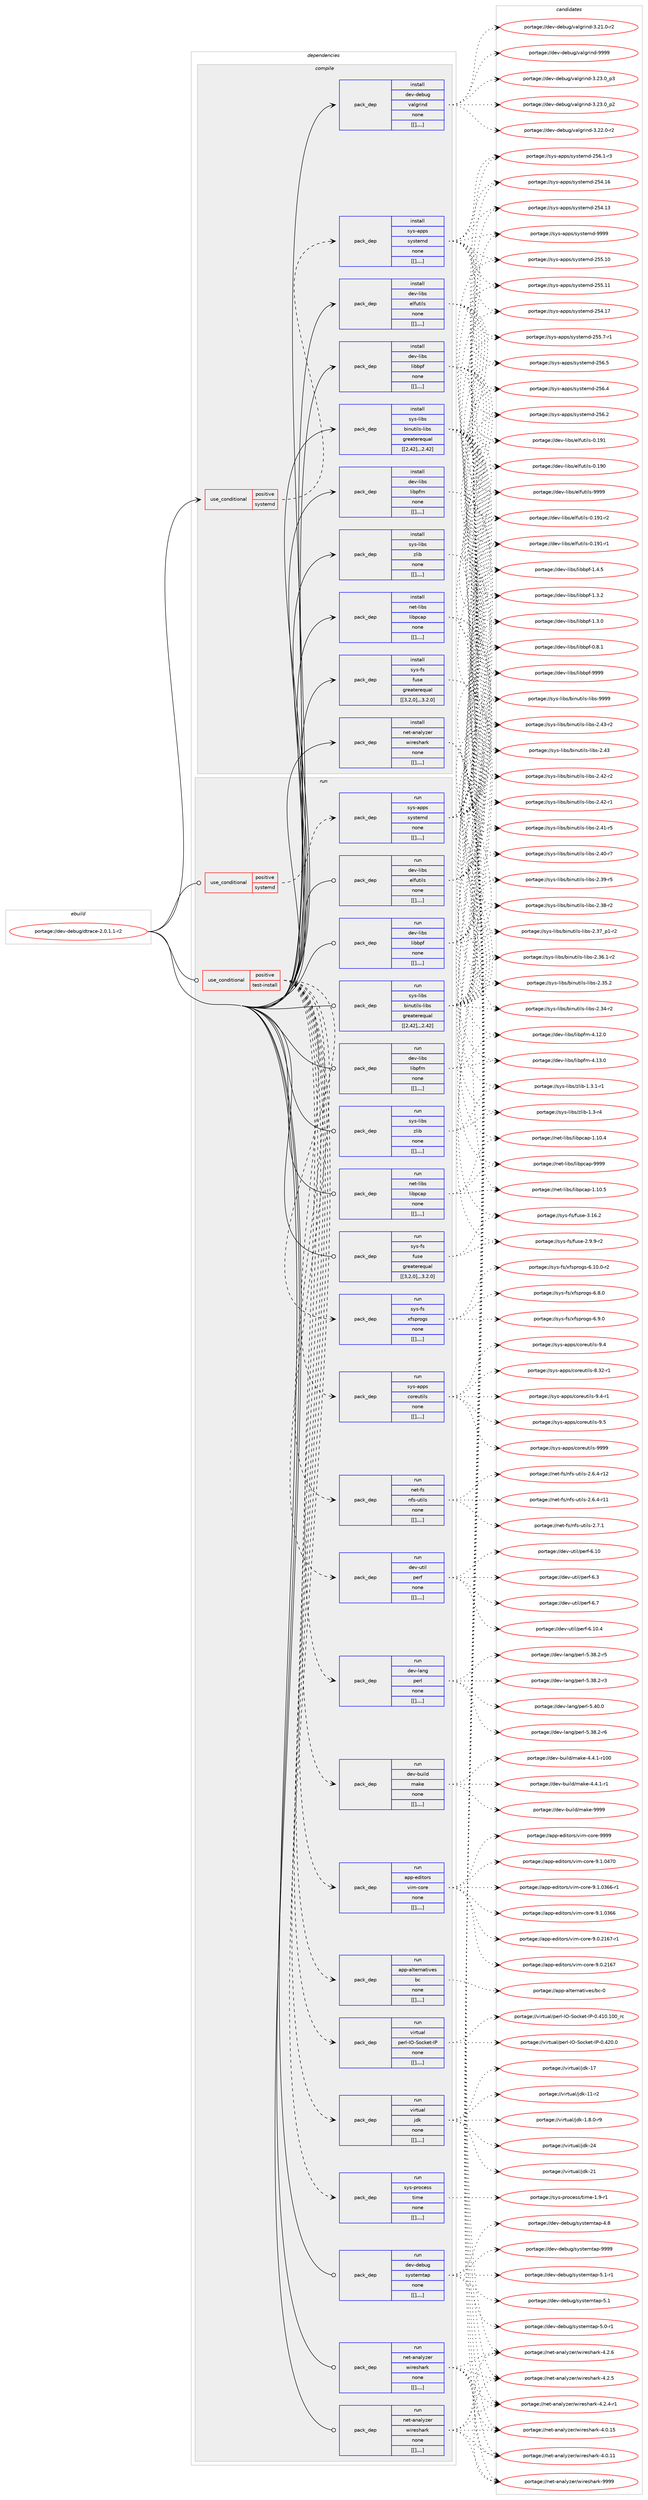 digraph prolog {

# *************
# Graph options
# *************

newrank=true;
concentrate=true;
compound=true;
graph [rankdir=LR,fontname=Helvetica,fontsize=10,ranksep=1.5];#, ranksep=2.5, nodesep=0.2];
edge  [arrowhead=vee];
node  [fontname=Helvetica,fontsize=10];

# **********
# The ebuild
# **********

subgraph cluster_leftcol {
color=gray;
label=<<i>ebuild</i>>;
id [label="portage://dev-debug/dtrace-2.0.1.1-r2", color=red, width=4, href="../dev-debug/dtrace-2.0.1.1-r2.svg"];
}

# ****************
# The dependencies
# ****************

subgraph cluster_midcol {
color=gray;
label=<<i>dependencies</i>>;
subgraph cluster_compile {
fillcolor="#eeeeee";
style=filled;
label=<<i>compile</i>>;
subgraph cond19350 {
dependency72165 [label=<<TABLE BORDER="0" CELLBORDER="1" CELLSPACING="0" CELLPADDING="4"><TR><TD ROWSPAN="3" CELLPADDING="10">use_conditional</TD></TR><TR><TD>positive</TD></TR><TR><TD>systemd</TD></TR></TABLE>>, shape=none, color=red];
subgraph pack51868 {
dependency72166 [label=<<TABLE BORDER="0" CELLBORDER="1" CELLSPACING="0" CELLPADDING="4" WIDTH="220"><TR><TD ROWSPAN="6" CELLPADDING="30">pack_dep</TD></TR><TR><TD WIDTH="110">install</TD></TR><TR><TD>sys-apps</TD></TR><TR><TD>systemd</TD></TR><TR><TD>none</TD></TR><TR><TD>[[],,,,]</TD></TR></TABLE>>, shape=none, color=blue];
}
dependency72165:e -> dependency72166:w [weight=20,style="dashed",arrowhead="vee"];
}
id:e -> dependency72165:w [weight=20,style="solid",arrowhead="vee"];
subgraph pack51869 {
dependency72167 [label=<<TABLE BORDER="0" CELLBORDER="1" CELLSPACING="0" CELLPADDING="4" WIDTH="220"><TR><TD ROWSPAN="6" CELLPADDING="30">pack_dep</TD></TR><TR><TD WIDTH="110">install</TD></TR><TR><TD>dev-debug</TD></TR><TR><TD>valgrind</TD></TR><TR><TD>none</TD></TR><TR><TD>[[],,,,]</TD></TR></TABLE>>, shape=none, color=blue];
}
id:e -> dependency72167:w [weight=20,style="solid",arrowhead="vee"];
subgraph pack51870 {
dependency72168 [label=<<TABLE BORDER="0" CELLBORDER="1" CELLSPACING="0" CELLPADDING="4" WIDTH="220"><TR><TD ROWSPAN="6" CELLPADDING="30">pack_dep</TD></TR><TR><TD WIDTH="110">install</TD></TR><TR><TD>dev-libs</TD></TR><TR><TD>elfutils</TD></TR><TR><TD>none</TD></TR><TR><TD>[[],,,,]</TD></TR></TABLE>>, shape=none, color=blue];
}
id:e -> dependency72168:w [weight=20,style="solid",arrowhead="vee"];
subgraph pack51871 {
dependency72169 [label=<<TABLE BORDER="0" CELLBORDER="1" CELLSPACING="0" CELLPADDING="4" WIDTH="220"><TR><TD ROWSPAN="6" CELLPADDING="30">pack_dep</TD></TR><TR><TD WIDTH="110">install</TD></TR><TR><TD>dev-libs</TD></TR><TR><TD>libbpf</TD></TR><TR><TD>none</TD></TR><TR><TD>[[],,,,]</TD></TR></TABLE>>, shape=none, color=blue];
}
id:e -> dependency72169:w [weight=20,style="solid",arrowhead="vee"];
subgraph pack51872 {
dependency72170 [label=<<TABLE BORDER="0" CELLBORDER="1" CELLSPACING="0" CELLPADDING="4" WIDTH="220"><TR><TD ROWSPAN="6" CELLPADDING="30">pack_dep</TD></TR><TR><TD WIDTH="110">install</TD></TR><TR><TD>dev-libs</TD></TR><TR><TD>libpfm</TD></TR><TR><TD>none</TD></TR><TR><TD>[[],,,,]</TD></TR></TABLE>>, shape=none, color=blue];
}
id:e -> dependency72170:w [weight=20,style="solid",arrowhead="vee"];
subgraph pack51873 {
dependency72171 [label=<<TABLE BORDER="0" CELLBORDER="1" CELLSPACING="0" CELLPADDING="4" WIDTH="220"><TR><TD ROWSPAN="6" CELLPADDING="30">pack_dep</TD></TR><TR><TD WIDTH="110">install</TD></TR><TR><TD>net-analyzer</TD></TR><TR><TD>wireshark</TD></TR><TR><TD>none</TD></TR><TR><TD>[[],,,,]</TD></TR></TABLE>>, shape=none, color=blue];
}
id:e -> dependency72171:w [weight=20,style="solid",arrowhead="vee"];
subgraph pack51874 {
dependency72172 [label=<<TABLE BORDER="0" CELLBORDER="1" CELLSPACING="0" CELLPADDING="4" WIDTH="220"><TR><TD ROWSPAN="6" CELLPADDING="30">pack_dep</TD></TR><TR><TD WIDTH="110">install</TD></TR><TR><TD>net-libs</TD></TR><TR><TD>libpcap</TD></TR><TR><TD>none</TD></TR><TR><TD>[[],,,,]</TD></TR></TABLE>>, shape=none, color=blue];
}
id:e -> dependency72172:w [weight=20,style="solid",arrowhead="vee"];
subgraph pack51875 {
dependency72173 [label=<<TABLE BORDER="0" CELLBORDER="1" CELLSPACING="0" CELLPADDING="4" WIDTH="220"><TR><TD ROWSPAN="6" CELLPADDING="30">pack_dep</TD></TR><TR><TD WIDTH="110">install</TD></TR><TR><TD>sys-fs</TD></TR><TR><TD>fuse</TD></TR><TR><TD>greaterequal</TD></TR><TR><TD>[[3,2,0],,,3.2.0]</TD></TR></TABLE>>, shape=none, color=blue];
}
id:e -> dependency72173:w [weight=20,style="solid",arrowhead="vee"];
subgraph pack51876 {
dependency72174 [label=<<TABLE BORDER="0" CELLBORDER="1" CELLSPACING="0" CELLPADDING="4" WIDTH="220"><TR><TD ROWSPAN="6" CELLPADDING="30">pack_dep</TD></TR><TR><TD WIDTH="110">install</TD></TR><TR><TD>sys-libs</TD></TR><TR><TD>binutils-libs</TD></TR><TR><TD>greaterequal</TD></TR><TR><TD>[[2,42],,,2.42]</TD></TR></TABLE>>, shape=none, color=blue];
}
id:e -> dependency72174:w [weight=20,style="solid",arrowhead="vee"];
subgraph pack51877 {
dependency72175 [label=<<TABLE BORDER="0" CELLBORDER="1" CELLSPACING="0" CELLPADDING="4" WIDTH="220"><TR><TD ROWSPAN="6" CELLPADDING="30">pack_dep</TD></TR><TR><TD WIDTH="110">install</TD></TR><TR><TD>sys-libs</TD></TR><TR><TD>zlib</TD></TR><TR><TD>none</TD></TR><TR><TD>[[],,,,]</TD></TR></TABLE>>, shape=none, color=blue];
}
id:e -> dependency72175:w [weight=20,style="solid",arrowhead="vee"];
}
subgraph cluster_compileandrun {
fillcolor="#eeeeee";
style=filled;
label=<<i>compile and run</i>>;
}
subgraph cluster_run {
fillcolor="#eeeeee";
style=filled;
label=<<i>run</i>>;
subgraph cond19351 {
dependency72176 [label=<<TABLE BORDER="0" CELLBORDER="1" CELLSPACING="0" CELLPADDING="4"><TR><TD ROWSPAN="3" CELLPADDING="10">use_conditional</TD></TR><TR><TD>positive</TD></TR><TR><TD>systemd</TD></TR></TABLE>>, shape=none, color=red];
subgraph pack51878 {
dependency72177 [label=<<TABLE BORDER="0" CELLBORDER="1" CELLSPACING="0" CELLPADDING="4" WIDTH="220"><TR><TD ROWSPAN="6" CELLPADDING="30">pack_dep</TD></TR><TR><TD WIDTH="110">run</TD></TR><TR><TD>sys-apps</TD></TR><TR><TD>systemd</TD></TR><TR><TD>none</TD></TR><TR><TD>[[],,,,]</TD></TR></TABLE>>, shape=none, color=blue];
}
dependency72176:e -> dependency72177:w [weight=20,style="dashed",arrowhead="vee"];
}
id:e -> dependency72176:w [weight=20,style="solid",arrowhead="odot"];
subgraph cond19352 {
dependency72178 [label=<<TABLE BORDER="0" CELLBORDER="1" CELLSPACING="0" CELLPADDING="4"><TR><TD ROWSPAN="3" CELLPADDING="10">use_conditional</TD></TR><TR><TD>positive</TD></TR><TR><TD>test-install</TD></TR></TABLE>>, shape=none, color=red];
subgraph pack51879 {
dependency72179 [label=<<TABLE BORDER="0" CELLBORDER="1" CELLSPACING="0" CELLPADDING="4" WIDTH="220"><TR><TD ROWSPAN="6" CELLPADDING="30">pack_dep</TD></TR><TR><TD WIDTH="110">run</TD></TR><TR><TD>app-alternatives</TD></TR><TR><TD>bc</TD></TR><TR><TD>none</TD></TR><TR><TD>[[],,,,]</TD></TR></TABLE>>, shape=none, color=blue];
}
dependency72178:e -> dependency72179:w [weight=20,style="dashed",arrowhead="vee"];
subgraph pack51880 {
dependency72180 [label=<<TABLE BORDER="0" CELLBORDER="1" CELLSPACING="0" CELLPADDING="4" WIDTH="220"><TR><TD ROWSPAN="6" CELLPADDING="30">pack_dep</TD></TR><TR><TD WIDTH="110">run</TD></TR><TR><TD>app-editors</TD></TR><TR><TD>vim-core</TD></TR><TR><TD>none</TD></TR><TR><TD>[[],,,,]</TD></TR></TABLE>>, shape=none, color=blue];
}
dependency72178:e -> dependency72180:w [weight=20,style="dashed",arrowhead="vee"];
subgraph pack51881 {
dependency72181 [label=<<TABLE BORDER="0" CELLBORDER="1" CELLSPACING="0" CELLPADDING="4" WIDTH="220"><TR><TD ROWSPAN="6" CELLPADDING="30">pack_dep</TD></TR><TR><TD WIDTH="110">run</TD></TR><TR><TD>dev-build</TD></TR><TR><TD>make</TD></TR><TR><TD>none</TD></TR><TR><TD>[[],,,,]</TD></TR></TABLE>>, shape=none, color=blue];
}
dependency72178:e -> dependency72181:w [weight=20,style="dashed",arrowhead="vee"];
subgraph pack51882 {
dependency72182 [label=<<TABLE BORDER="0" CELLBORDER="1" CELLSPACING="0" CELLPADDING="4" WIDTH="220"><TR><TD ROWSPAN="6" CELLPADDING="30">pack_dep</TD></TR><TR><TD WIDTH="110">run</TD></TR><TR><TD>dev-lang</TD></TR><TR><TD>perl</TD></TR><TR><TD>none</TD></TR><TR><TD>[[],,,,]</TD></TR></TABLE>>, shape=none, color=blue];
}
dependency72178:e -> dependency72182:w [weight=20,style="dashed",arrowhead="vee"];
subgraph pack51883 {
dependency72183 [label=<<TABLE BORDER="0" CELLBORDER="1" CELLSPACING="0" CELLPADDING="4" WIDTH="220"><TR><TD ROWSPAN="6" CELLPADDING="30">pack_dep</TD></TR><TR><TD WIDTH="110">run</TD></TR><TR><TD>dev-util</TD></TR><TR><TD>perf</TD></TR><TR><TD>none</TD></TR><TR><TD>[[],,,,]</TD></TR></TABLE>>, shape=none, color=blue];
}
dependency72178:e -> dependency72183:w [weight=20,style="dashed",arrowhead="vee"];
subgraph pack51884 {
dependency72184 [label=<<TABLE BORDER="0" CELLBORDER="1" CELLSPACING="0" CELLPADDING="4" WIDTH="220"><TR><TD ROWSPAN="6" CELLPADDING="30">pack_dep</TD></TR><TR><TD WIDTH="110">run</TD></TR><TR><TD>net-fs</TD></TR><TR><TD>nfs-utils</TD></TR><TR><TD>none</TD></TR><TR><TD>[[],,,,]</TD></TR></TABLE>>, shape=none, color=blue];
}
dependency72178:e -> dependency72184:w [weight=20,style="dashed",arrowhead="vee"];
subgraph pack51885 {
dependency72185 [label=<<TABLE BORDER="0" CELLBORDER="1" CELLSPACING="0" CELLPADDING="4" WIDTH="220"><TR><TD ROWSPAN="6" CELLPADDING="30">pack_dep</TD></TR><TR><TD WIDTH="110">run</TD></TR><TR><TD>sys-apps</TD></TR><TR><TD>coreutils</TD></TR><TR><TD>none</TD></TR><TR><TD>[[],,,,]</TD></TR></TABLE>>, shape=none, color=blue];
}
dependency72178:e -> dependency72185:w [weight=20,style="dashed",arrowhead="vee"];
subgraph pack51886 {
dependency72186 [label=<<TABLE BORDER="0" CELLBORDER="1" CELLSPACING="0" CELLPADDING="4" WIDTH="220"><TR><TD ROWSPAN="6" CELLPADDING="30">pack_dep</TD></TR><TR><TD WIDTH="110">run</TD></TR><TR><TD>sys-fs</TD></TR><TR><TD>xfsprogs</TD></TR><TR><TD>none</TD></TR><TR><TD>[[],,,,]</TD></TR></TABLE>>, shape=none, color=blue];
}
dependency72178:e -> dependency72186:w [weight=20,style="dashed",arrowhead="vee"];
subgraph pack51887 {
dependency72187 [label=<<TABLE BORDER="0" CELLBORDER="1" CELLSPACING="0" CELLPADDING="4" WIDTH="220"><TR><TD ROWSPAN="6" CELLPADDING="30">pack_dep</TD></TR><TR><TD WIDTH="110">run</TD></TR><TR><TD>sys-process</TD></TR><TR><TD>time</TD></TR><TR><TD>none</TD></TR><TR><TD>[[],,,,]</TD></TR></TABLE>>, shape=none, color=blue];
}
dependency72178:e -> dependency72187:w [weight=20,style="dashed",arrowhead="vee"];
subgraph pack51888 {
dependency72188 [label=<<TABLE BORDER="0" CELLBORDER="1" CELLSPACING="0" CELLPADDING="4" WIDTH="220"><TR><TD ROWSPAN="6" CELLPADDING="30">pack_dep</TD></TR><TR><TD WIDTH="110">run</TD></TR><TR><TD>virtual</TD></TR><TR><TD>jdk</TD></TR><TR><TD>none</TD></TR><TR><TD>[[],,,,]</TD></TR></TABLE>>, shape=none, color=blue];
}
dependency72178:e -> dependency72188:w [weight=20,style="dashed",arrowhead="vee"];
subgraph pack51889 {
dependency72189 [label=<<TABLE BORDER="0" CELLBORDER="1" CELLSPACING="0" CELLPADDING="4" WIDTH="220"><TR><TD ROWSPAN="6" CELLPADDING="30">pack_dep</TD></TR><TR><TD WIDTH="110">run</TD></TR><TR><TD>virtual</TD></TR><TR><TD>perl-IO-Socket-IP</TD></TR><TR><TD>none</TD></TR><TR><TD>[[],,,,]</TD></TR></TABLE>>, shape=none, color=blue];
}
dependency72178:e -> dependency72189:w [weight=20,style="dashed",arrowhead="vee"];
}
id:e -> dependency72178:w [weight=20,style="solid",arrowhead="odot"];
subgraph pack51890 {
dependency72190 [label=<<TABLE BORDER="0" CELLBORDER="1" CELLSPACING="0" CELLPADDING="4" WIDTH="220"><TR><TD ROWSPAN="6" CELLPADDING="30">pack_dep</TD></TR><TR><TD WIDTH="110">run</TD></TR><TR><TD>dev-libs</TD></TR><TR><TD>elfutils</TD></TR><TR><TD>none</TD></TR><TR><TD>[[],,,,]</TD></TR></TABLE>>, shape=none, color=blue];
}
id:e -> dependency72190:w [weight=20,style="solid",arrowhead="odot"];
subgraph pack51891 {
dependency72191 [label=<<TABLE BORDER="0" CELLBORDER="1" CELLSPACING="0" CELLPADDING="4" WIDTH="220"><TR><TD ROWSPAN="6" CELLPADDING="30">pack_dep</TD></TR><TR><TD WIDTH="110">run</TD></TR><TR><TD>dev-libs</TD></TR><TR><TD>libbpf</TD></TR><TR><TD>none</TD></TR><TR><TD>[[],,,,]</TD></TR></TABLE>>, shape=none, color=blue];
}
id:e -> dependency72191:w [weight=20,style="solid",arrowhead="odot"];
subgraph pack51892 {
dependency72192 [label=<<TABLE BORDER="0" CELLBORDER="1" CELLSPACING="0" CELLPADDING="4" WIDTH="220"><TR><TD ROWSPAN="6" CELLPADDING="30">pack_dep</TD></TR><TR><TD WIDTH="110">run</TD></TR><TR><TD>dev-libs</TD></TR><TR><TD>libpfm</TD></TR><TR><TD>none</TD></TR><TR><TD>[[],,,,]</TD></TR></TABLE>>, shape=none, color=blue];
}
id:e -> dependency72192:w [weight=20,style="solid",arrowhead="odot"];
subgraph pack51893 {
dependency72193 [label=<<TABLE BORDER="0" CELLBORDER="1" CELLSPACING="0" CELLPADDING="4" WIDTH="220"><TR><TD ROWSPAN="6" CELLPADDING="30">pack_dep</TD></TR><TR><TD WIDTH="110">run</TD></TR><TR><TD>net-analyzer</TD></TR><TR><TD>wireshark</TD></TR><TR><TD>none</TD></TR><TR><TD>[[],,,,]</TD></TR></TABLE>>, shape=none, color=blue];
}
id:e -> dependency72193:w [weight=20,style="solid",arrowhead="odot"];
subgraph pack51894 {
dependency72194 [label=<<TABLE BORDER="0" CELLBORDER="1" CELLSPACING="0" CELLPADDING="4" WIDTH="220"><TR><TD ROWSPAN="6" CELLPADDING="30">pack_dep</TD></TR><TR><TD WIDTH="110">run</TD></TR><TR><TD>net-analyzer</TD></TR><TR><TD>wireshark</TD></TR><TR><TD>none</TD></TR><TR><TD>[[],,,,]</TD></TR></TABLE>>, shape=none, color=blue];
}
id:e -> dependency72194:w [weight=20,style="solid",arrowhead="odot"];
subgraph pack51895 {
dependency72195 [label=<<TABLE BORDER="0" CELLBORDER="1" CELLSPACING="0" CELLPADDING="4" WIDTH="220"><TR><TD ROWSPAN="6" CELLPADDING="30">pack_dep</TD></TR><TR><TD WIDTH="110">run</TD></TR><TR><TD>net-libs</TD></TR><TR><TD>libpcap</TD></TR><TR><TD>none</TD></TR><TR><TD>[[],,,,]</TD></TR></TABLE>>, shape=none, color=blue];
}
id:e -> dependency72195:w [weight=20,style="solid",arrowhead="odot"];
subgraph pack51896 {
dependency72196 [label=<<TABLE BORDER="0" CELLBORDER="1" CELLSPACING="0" CELLPADDING="4" WIDTH="220"><TR><TD ROWSPAN="6" CELLPADDING="30">pack_dep</TD></TR><TR><TD WIDTH="110">run</TD></TR><TR><TD>sys-fs</TD></TR><TR><TD>fuse</TD></TR><TR><TD>greaterequal</TD></TR><TR><TD>[[3,2,0],,,3.2.0]</TD></TR></TABLE>>, shape=none, color=blue];
}
id:e -> dependency72196:w [weight=20,style="solid",arrowhead="odot"];
subgraph pack51897 {
dependency72197 [label=<<TABLE BORDER="0" CELLBORDER="1" CELLSPACING="0" CELLPADDING="4" WIDTH="220"><TR><TD ROWSPAN="6" CELLPADDING="30">pack_dep</TD></TR><TR><TD WIDTH="110">run</TD></TR><TR><TD>sys-libs</TD></TR><TR><TD>binutils-libs</TD></TR><TR><TD>greaterequal</TD></TR><TR><TD>[[2,42],,,2.42]</TD></TR></TABLE>>, shape=none, color=blue];
}
id:e -> dependency72197:w [weight=20,style="solid",arrowhead="odot"];
subgraph pack51898 {
dependency72198 [label=<<TABLE BORDER="0" CELLBORDER="1" CELLSPACING="0" CELLPADDING="4" WIDTH="220"><TR><TD ROWSPAN="6" CELLPADDING="30">pack_dep</TD></TR><TR><TD WIDTH="110">run</TD></TR><TR><TD>sys-libs</TD></TR><TR><TD>zlib</TD></TR><TR><TD>none</TD></TR><TR><TD>[[],,,,]</TD></TR></TABLE>>, shape=none, color=blue];
}
id:e -> dependency72198:w [weight=20,style="solid",arrowhead="odot"];
subgraph pack51899 {
dependency72199 [label=<<TABLE BORDER="0" CELLBORDER="1" CELLSPACING="0" CELLPADDING="4" WIDTH="220"><TR><TD ROWSPAN="6" CELLPADDING="30">pack_dep</TD></TR><TR><TD WIDTH="110">run</TD></TR><TR><TD>dev-debug</TD></TR><TR><TD>systemtap</TD></TR><TR><TD>none</TD></TR><TR><TD>[[],,,,]</TD></TR></TABLE>>, shape=none, color=blue];
}
id:e -> dependency72199:w [weight=20,style="solid",arrowhead="odot"];
}
}

# **************
# The candidates
# **************

subgraph cluster_choices {
rank=same;
color=gray;
label=<<i>candidates</i>>;

subgraph choice51868 {
color=black;
nodesep=1;
choice1151211154597112112115471151211151161011091004557575757 [label="portage://sys-apps/systemd-9999", color=red, width=4,href="../sys-apps/systemd-9999.svg"];
choice115121115459711211211547115121115116101109100455053544653 [label="portage://sys-apps/systemd-256.5", color=red, width=4,href="../sys-apps/systemd-256.5.svg"];
choice115121115459711211211547115121115116101109100455053544652 [label="portage://sys-apps/systemd-256.4", color=red, width=4,href="../sys-apps/systemd-256.4.svg"];
choice115121115459711211211547115121115116101109100455053544650 [label="portage://sys-apps/systemd-256.2", color=red, width=4,href="../sys-apps/systemd-256.2.svg"];
choice1151211154597112112115471151211151161011091004550535446494511451 [label="portage://sys-apps/systemd-256.1-r3", color=red, width=4,href="../sys-apps/systemd-256.1-r3.svg"];
choice11512111545971121121154711512111511610110910045505353464949 [label="portage://sys-apps/systemd-255.11", color=red, width=4,href="../sys-apps/systemd-255.11.svg"];
choice11512111545971121121154711512111511610110910045505353464948 [label="portage://sys-apps/systemd-255.10", color=red, width=4,href="../sys-apps/systemd-255.10.svg"];
choice1151211154597112112115471151211151161011091004550535346554511449 [label="portage://sys-apps/systemd-255.7-r1", color=red, width=4,href="../sys-apps/systemd-255.7-r1.svg"];
choice11512111545971121121154711512111511610110910045505352464955 [label="portage://sys-apps/systemd-254.17", color=red, width=4,href="../sys-apps/systemd-254.17.svg"];
choice11512111545971121121154711512111511610110910045505352464954 [label="portage://sys-apps/systemd-254.16", color=red, width=4,href="../sys-apps/systemd-254.16.svg"];
choice11512111545971121121154711512111511610110910045505352464951 [label="portage://sys-apps/systemd-254.13", color=red, width=4,href="../sys-apps/systemd-254.13.svg"];
dependency72166:e -> choice1151211154597112112115471151211151161011091004557575757:w [style=dotted,weight="100"];
dependency72166:e -> choice115121115459711211211547115121115116101109100455053544653:w [style=dotted,weight="100"];
dependency72166:e -> choice115121115459711211211547115121115116101109100455053544652:w [style=dotted,weight="100"];
dependency72166:e -> choice115121115459711211211547115121115116101109100455053544650:w [style=dotted,weight="100"];
dependency72166:e -> choice1151211154597112112115471151211151161011091004550535446494511451:w [style=dotted,weight="100"];
dependency72166:e -> choice11512111545971121121154711512111511610110910045505353464949:w [style=dotted,weight="100"];
dependency72166:e -> choice11512111545971121121154711512111511610110910045505353464948:w [style=dotted,weight="100"];
dependency72166:e -> choice1151211154597112112115471151211151161011091004550535346554511449:w [style=dotted,weight="100"];
dependency72166:e -> choice11512111545971121121154711512111511610110910045505352464955:w [style=dotted,weight="100"];
dependency72166:e -> choice11512111545971121121154711512111511610110910045505352464954:w [style=dotted,weight="100"];
dependency72166:e -> choice11512111545971121121154711512111511610110910045505352464951:w [style=dotted,weight="100"];
}
subgraph choice51869 {
color=black;
nodesep=1;
choice100101118451001019811710347118971081031141051101004557575757 [label="portage://dev-debug/valgrind-9999", color=red, width=4,href="../dev-debug/valgrind-9999.svg"];
choice10010111845100101981171034711897108103114105110100455146505146489511251 [label="portage://dev-debug/valgrind-3.23.0_p3", color=red, width=4,href="../dev-debug/valgrind-3.23.0_p3.svg"];
choice10010111845100101981171034711897108103114105110100455146505146489511250 [label="portage://dev-debug/valgrind-3.23.0_p2", color=red, width=4,href="../dev-debug/valgrind-3.23.0_p2.svg"];
choice10010111845100101981171034711897108103114105110100455146505046484511450 [label="portage://dev-debug/valgrind-3.22.0-r2", color=red, width=4,href="../dev-debug/valgrind-3.22.0-r2.svg"];
choice10010111845100101981171034711897108103114105110100455146504946484511450 [label="portage://dev-debug/valgrind-3.21.0-r2", color=red, width=4,href="../dev-debug/valgrind-3.21.0-r2.svg"];
dependency72167:e -> choice100101118451001019811710347118971081031141051101004557575757:w [style=dotted,weight="100"];
dependency72167:e -> choice10010111845100101981171034711897108103114105110100455146505146489511251:w [style=dotted,weight="100"];
dependency72167:e -> choice10010111845100101981171034711897108103114105110100455146505146489511250:w [style=dotted,weight="100"];
dependency72167:e -> choice10010111845100101981171034711897108103114105110100455146505046484511450:w [style=dotted,weight="100"];
dependency72167:e -> choice10010111845100101981171034711897108103114105110100455146504946484511450:w [style=dotted,weight="100"];
}
subgraph choice51870 {
color=black;
nodesep=1;
choice1001011184510810598115471011081021171161051081154557575757 [label="portage://dev-libs/elfutils-9999", color=red, width=4,href="../dev-libs/elfutils-9999.svg"];
choice1001011184510810598115471011081021171161051081154548464957494511450 [label="portage://dev-libs/elfutils-0.191-r2", color=red, width=4,href="../dev-libs/elfutils-0.191-r2.svg"];
choice1001011184510810598115471011081021171161051081154548464957494511449 [label="portage://dev-libs/elfutils-0.191-r1", color=red, width=4,href="../dev-libs/elfutils-0.191-r1.svg"];
choice100101118451081059811547101108102117116105108115454846495749 [label="portage://dev-libs/elfutils-0.191", color=red, width=4,href="../dev-libs/elfutils-0.191.svg"];
choice100101118451081059811547101108102117116105108115454846495748 [label="portage://dev-libs/elfutils-0.190", color=red, width=4,href="../dev-libs/elfutils-0.190.svg"];
dependency72168:e -> choice1001011184510810598115471011081021171161051081154557575757:w [style=dotted,weight="100"];
dependency72168:e -> choice1001011184510810598115471011081021171161051081154548464957494511450:w [style=dotted,weight="100"];
dependency72168:e -> choice1001011184510810598115471011081021171161051081154548464957494511449:w [style=dotted,weight="100"];
dependency72168:e -> choice100101118451081059811547101108102117116105108115454846495749:w [style=dotted,weight="100"];
dependency72168:e -> choice100101118451081059811547101108102117116105108115454846495748:w [style=dotted,weight="100"];
}
subgraph choice51871 {
color=black;
nodesep=1;
choice10010111845108105981154710810598981121024557575757 [label="portage://dev-libs/libbpf-9999", color=red, width=4,href="../dev-libs/libbpf-9999.svg"];
choice1001011184510810598115471081059898112102454946524653 [label="portage://dev-libs/libbpf-1.4.5", color=red, width=4,href="../dev-libs/libbpf-1.4.5.svg"];
choice1001011184510810598115471081059898112102454946514650 [label="portage://dev-libs/libbpf-1.3.2", color=red, width=4,href="../dev-libs/libbpf-1.3.2.svg"];
choice1001011184510810598115471081059898112102454946514648 [label="portage://dev-libs/libbpf-1.3.0", color=red, width=4,href="../dev-libs/libbpf-1.3.0.svg"];
choice1001011184510810598115471081059898112102454846564649 [label="portage://dev-libs/libbpf-0.8.1", color=red, width=4,href="../dev-libs/libbpf-0.8.1.svg"];
dependency72169:e -> choice10010111845108105981154710810598981121024557575757:w [style=dotted,weight="100"];
dependency72169:e -> choice1001011184510810598115471081059898112102454946524653:w [style=dotted,weight="100"];
dependency72169:e -> choice1001011184510810598115471081059898112102454946514650:w [style=dotted,weight="100"];
dependency72169:e -> choice1001011184510810598115471081059898112102454946514648:w [style=dotted,weight="100"];
dependency72169:e -> choice1001011184510810598115471081059898112102454846564649:w [style=dotted,weight="100"];
}
subgraph choice51872 {
color=black;
nodesep=1;
choice1001011184510810598115471081059811210210945524649514648 [label="portage://dev-libs/libpfm-4.13.0", color=red, width=4,href="../dev-libs/libpfm-4.13.0.svg"];
choice1001011184510810598115471081059811210210945524649504648 [label="portage://dev-libs/libpfm-4.12.0", color=red, width=4,href="../dev-libs/libpfm-4.12.0.svg"];
dependency72170:e -> choice1001011184510810598115471081059811210210945524649514648:w [style=dotted,weight="100"];
dependency72170:e -> choice1001011184510810598115471081059811210210945524649504648:w [style=dotted,weight="100"];
}
subgraph choice51873 {
color=black;
nodesep=1;
choice11010111645971109710812112210111447119105114101115104971141074557575757 [label="portage://net-analyzer/wireshark-9999", color=red, width=4,href="../net-analyzer/wireshark-9999.svg"];
choice1101011164597110971081211221011144711910511410111510497114107455246504654 [label="portage://net-analyzer/wireshark-4.2.6", color=red, width=4,href="../net-analyzer/wireshark-4.2.6.svg"];
choice1101011164597110971081211221011144711910511410111510497114107455246504653 [label="portage://net-analyzer/wireshark-4.2.5", color=red, width=4,href="../net-analyzer/wireshark-4.2.5.svg"];
choice11010111645971109710812112210111447119105114101115104971141074552465046524511449 [label="portage://net-analyzer/wireshark-4.2.4-r1", color=red, width=4,href="../net-analyzer/wireshark-4.2.4-r1.svg"];
choice110101116459711097108121122101114471191051141011151049711410745524648464953 [label="portage://net-analyzer/wireshark-4.0.15", color=red, width=4,href="../net-analyzer/wireshark-4.0.15.svg"];
choice110101116459711097108121122101114471191051141011151049711410745524648464949 [label="portage://net-analyzer/wireshark-4.0.11", color=red, width=4,href="../net-analyzer/wireshark-4.0.11.svg"];
dependency72171:e -> choice11010111645971109710812112210111447119105114101115104971141074557575757:w [style=dotted,weight="100"];
dependency72171:e -> choice1101011164597110971081211221011144711910511410111510497114107455246504654:w [style=dotted,weight="100"];
dependency72171:e -> choice1101011164597110971081211221011144711910511410111510497114107455246504653:w [style=dotted,weight="100"];
dependency72171:e -> choice11010111645971109710812112210111447119105114101115104971141074552465046524511449:w [style=dotted,weight="100"];
dependency72171:e -> choice110101116459711097108121122101114471191051141011151049711410745524648464953:w [style=dotted,weight="100"];
dependency72171:e -> choice110101116459711097108121122101114471191051141011151049711410745524648464949:w [style=dotted,weight="100"];
}
subgraph choice51874 {
color=black;
nodesep=1;
choice1101011164510810598115471081059811299971124557575757 [label="portage://net-libs/libpcap-9999", color=red, width=4,href="../net-libs/libpcap-9999.svg"];
choice11010111645108105981154710810598112999711245494649484653 [label="portage://net-libs/libpcap-1.10.5", color=red, width=4,href="../net-libs/libpcap-1.10.5.svg"];
choice11010111645108105981154710810598112999711245494649484652 [label="portage://net-libs/libpcap-1.10.4", color=red, width=4,href="../net-libs/libpcap-1.10.4.svg"];
dependency72172:e -> choice1101011164510810598115471081059811299971124557575757:w [style=dotted,weight="100"];
dependency72172:e -> choice11010111645108105981154710810598112999711245494649484653:w [style=dotted,weight="100"];
dependency72172:e -> choice11010111645108105981154710810598112999711245494649484652:w [style=dotted,weight="100"];
}
subgraph choice51875 {
color=black;
nodesep=1;
choice115121115451021154710211711510145514649544650 [label="portage://sys-fs/fuse-3.16.2", color=red, width=4,href="../sys-fs/fuse-3.16.2.svg"];
choice11512111545102115471021171151014550465746574511450 [label="portage://sys-fs/fuse-2.9.9-r2", color=red, width=4,href="../sys-fs/fuse-2.9.9-r2.svg"];
dependency72173:e -> choice115121115451021154710211711510145514649544650:w [style=dotted,weight="100"];
dependency72173:e -> choice11512111545102115471021171151014550465746574511450:w [style=dotted,weight="100"];
}
subgraph choice51876 {
color=black;
nodesep=1;
choice1151211154510810598115479810511011711610510811545108105981154557575757 [label="portage://sys-libs/binutils-libs-9999", color=red, width=4,href="../sys-libs/binutils-libs-9999.svg"];
choice11512111545108105981154798105110117116105108115451081059811545504652514511450 [label="portage://sys-libs/binutils-libs-2.43-r2", color=red, width=4,href="../sys-libs/binutils-libs-2.43-r2.svg"];
choice1151211154510810598115479810511011711610510811545108105981154550465251 [label="portage://sys-libs/binutils-libs-2.43", color=red, width=4,href="../sys-libs/binutils-libs-2.43.svg"];
choice11512111545108105981154798105110117116105108115451081059811545504652504511450 [label="portage://sys-libs/binutils-libs-2.42-r2", color=red, width=4,href="../sys-libs/binutils-libs-2.42-r2.svg"];
choice11512111545108105981154798105110117116105108115451081059811545504652504511449 [label="portage://sys-libs/binutils-libs-2.42-r1", color=red, width=4,href="../sys-libs/binutils-libs-2.42-r1.svg"];
choice11512111545108105981154798105110117116105108115451081059811545504652494511453 [label="portage://sys-libs/binutils-libs-2.41-r5", color=red, width=4,href="../sys-libs/binutils-libs-2.41-r5.svg"];
choice11512111545108105981154798105110117116105108115451081059811545504652484511455 [label="portage://sys-libs/binutils-libs-2.40-r7", color=red, width=4,href="../sys-libs/binutils-libs-2.40-r7.svg"];
choice11512111545108105981154798105110117116105108115451081059811545504651574511453 [label="portage://sys-libs/binutils-libs-2.39-r5", color=red, width=4,href="../sys-libs/binutils-libs-2.39-r5.svg"];
choice11512111545108105981154798105110117116105108115451081059811545504651564511450 [label="portage://sys-libs/binutils-libs-2.38-r2", color=red, width=4,href="../sys-libs/binutils-libs-2.38-r2.svg"];
choice115121115451081059811547981051101171161051081154510810598115455046515595112494511450 [label="portage://sys-libs/binutils-libs-2.37_p1-r2", color=red, width=4,href="../sys-libs/binutils-libs-2.37_p1-r2.svg"];
choice115121115451081059811547981051101171161051081154510810598115455046515446494511450 [label="portage://sys-libs/binutils-libs-2.36.1-r2", color=red, width=4,href="../sys-libs/binutils-libs-2.36.1-r2.svg"];
choice11512111545108105981154798105110117116105108115451081059811545504651534650 [label="portage://sys-libs/binutils-libs-2.35.2", color=red, width=4,href="../sys-libs/binutils-libs-2.35.2.svg"];
choice11512111545108105981154798105110117116105108115451081059811545504651524511450 [label="portage://sys-libs/binutils-libs-2.34-r2", color=red, width=4,href="../sys-libs/binutils-libs-2.34-r2.svg"];
dependency72174:e -> choice1151211154510810598115479810511011711610510811545108105981154557575757:w [style=dotted,weight="100"];
dependency72174:e -> choice11512111545108105981154798105110117116105108115451081059811545504652514511450:w [style=dotted,weight="100"];
dependency72174:e -> choice1151211154510810598115479810511011711610510811545108105981154550465251:w [style=dotted,weight="100"];
dependency72174:e -> choice11512111545108105981154798105110117116105108115451081059811545504652504511450:w [style=dotted,weight="100"];
dependency72174:e -> choice11512111545108105981154798105110117116105108115451081059811545504652504511449:w [style=dotted,weight="100"];
dependency72174:e -> choice11512111545108105981154798105110117116105108115451081059811545504652494511453:w [style=dotted,weight="100"];
dependency72174:e -> choice11512111545108105981154798105110117116105108115451081059811545504652484511455:w [style=dotted,weight="100"];
dependency72174:e -> choice11512111545108105981154798105110117116105108115451081059811545504651574511453:w [style=dotted,weight="100"];
dependency72174:e -> choice11512111545108105981154798105110117116105108115451081059811545504651564511450:w [style=dotted,weight="100"];
dependency72174:e -> choice115121115451081059811547981051101171161051081154510810598115455046515595112494511450:w [style=dotted,weight="100"];
dependency72174:e -> choice115121115451081059811547981051101171161051081154510810598115455046515446494511450:w [style=dotted,weight="100"];
dependency72174:e -> choice11512111545108105981154798105110117116105108115451081059811545504651534650:w [style=dotted,weight="100"];
dependency72174:e -> choice11512111545108105981154798105110117116105108115451081059811545504651524511450:w [style=dotted,weight="100"];
}
subgraph choice51877 {
color=black;
nodesep=1;
choice115121115451081059811547122108105984549465146494511449 [label="portage://sys-libs/zlib-1.3.1-r1", color=red, width=4,href="../sys-libs/zlib-1.3.1-r1.svg"];
choice11512111545108105981154712210810598454946514511452 [label="portage://sys-libs/zlib-1.3-r4", color=red, width=4,href="../sys-libs/zlib-1.3-r4.svg"];
dependency72175:e -> choice115121115451081059811547122108105984549465146494511449:w [style=dotted,weight="100"];
dependency72175:e -> choice11512111545108105981154712210810598454946514511452:w [style=dotted,weight="100"];
}
subgraph choice51878 {
color=black;
nodesep=1;
choice1151211154597112112115471151211151161011091004557575757 [label="portage://sys-apps/systemd-9999", color=red, width=4,href="../sys-apps/systemd-9999.svg"];
choice115121115459711211211547115121115116101109100455053544653 [label="portage://sys-apps/systemd-256.5", color=red, width=4,href="../sys-apps/systemd-256.5.svg"];
choice115121115459711211211547115121115116101109100455053544652 [label="portage://sys-apps/systemd-256.4", color=red, width=4,href="../sys-apps/systemd-256.4.svg"];
choice115121115459711211211547115121115116101109100455053544650 [label="portage://sys-apps/systemd-256.2", color=red, width=4,href="../sys-apps/systemd-256.2.svg"];
choice1151211154597112112115471151211151161011091004550535446494511451 [label="portage://sys-apps/systemd-256.1-r3", color=red, width=4,href="../sys-apps/systemd-256.1-r3.svg"];
choice11512111545971121121154711512111511610110910045505353464949 [label="portage://sys-apps/systemd-255.11", color=red, width=4,href="../sys-apps/systemd-255.11.svg"];
choice11512111545971121121154711512111511610110910045505353464948 [label="portage://sys-apps/systemd-255.10", color=red, width=4,href="../sys-apps/systemd-255.10.svg"];
choice1151211154597112112115471151211151161011091004550535346554511449 [label="portage://sys-apps/systemd-255.7-r1", color=red, width=4,href="../sys-apps/systemd-255.7-r1.svg"];
choice11512111545971121121154711512111511610110910045505352464955 [label="portage://sys-apps/systemd-254.17", color=red, width=4,href="../sys-apps/systemd-254.17.svg"];
choice11512111545971121121154711512111511610110910045505352464954 [label="portage://sys-apps/systemd-254.16", color=red, width=4,href="../sys-apps/systemd-254.16.svg"];
choice11512111545971121121154711512111511610110910045505352464951 [label="portage://sys-apps/systemd-254.13", color=red, width=4,href="../sys-apps/systemd-254.13.svg"];
dependency72177:e -> choice1151211154597112112115471151211151161011091004557575757:w [style=dotted,weight="100"];
dependency72177:e -> choice115121115459711211211547115121115116101109100455053544653:w [style=dotted,weight="100"];
dependency72177:e -> choice115121115459711211211547115121115116101109100455053544652:w [style=dotted,weight="100"];
dependency72177:e -> choice115121115459711211211547115121115116101109100455053544650:w [style=dotted,weight="100"];
dependency72177:e -> choice1151211154597112112115471151211151161011091004550535446494511451:w [style=dotted,weight="100"];
dependency72177:e -> choice11512111545971121121154711512111511610110910045505353464949:w [style=dotted,weight="100"];
dependency72177:e -> choice11512111545971121121154711512111511610110910045505353464948:w [style=dotted,weight="100"];
dependency72177:e -> choice1151211154597112112115471151211151161011091004550535346554511449:w [style=dotted,weight="100"];
dependency72177:e -> choice11512111545971121121154711512111511610110910045505352464955:w [style=dotted,weight="100"];
dependency72177:e -> choice11512111545971121121154711512111511610110910045505352464954:w [style=dotted,weight="100"];
dependency72177:e -> choice11512111545971121121154711512111511610110910045505352464951:w [style=dotted,weight="100"];
}
subgraph choice51879 {
color=black;
nodesep=1;
choice971121124597108116101114110971161051181011154798994548 [label="portage://app-alternatives/bc-0", color=red, width=4,href="../app-alternatives/bc-0.svg"];
dependency72179:e -> choice971121124597108116101114110971161051181011154798994548:w [style=dotted,weight="100"];
}
subgraph choice51880 {
color=black;
nodesep=1;
choice97112112451011001051161111141154711810510945991111141014557575757 [label="portage://app-editors/vim-core-9999", color=red, width=4,href="../app-editors/vim-core-9999.svg"];
choice9711211245101100105116111114115471181051094599111114101455746494648525548 [label="portage://app-editors/vim-core-9.1.0470", color=red, width=4,href="../app-editors/vim-core-9.1.0470.svg"];
choice97112112451011001051161111141154711810510945991111141014557464946485154544511449 [label="portage://app-editors/vim-core-9.1.0366-r1", color=red, width=4,href="../app-editors/vim-core-9.1.0366-r1.svg"];
choice9711211245101100105116111114115471181051094599111114101455746494648515454 [label="portage://app-editors/vim-core-9.1.0366", color=red, width=4,href="../app-editors/vim-core-9.1.0366.svg"];
choice97112112451011001051161111141154711810510945991111141014557464846504954554511449 [label="portage://app-editors/vim-core-9.0.2167-r1", color=red, width=4,href="../app-editors/vim-core-9.0.2167-r1.svg"];
choice9711211245101100105116111114115471181051094599111114101455746484650495455 [label="portage://app-editors/vim-core-9.0.2167", color=red, width=4,href="../app-editors/vim-core-9.0.2167.svg"];
dependency72180:e -> choice97112112451011001051161111141154711810510945991111141014557575757:w [style=dotted,weight="100"];
dependency72180:e -> choice9711211245101100105116111114115471181051094599111114101455746494648525548:w [style=dotted,weight="100"];
dependency72180:e -> choice97112112451011001051161111141154711810510945991111141014557464946485154544511449:w [style=dotted,weight="100"];
dependency72180:e -> choice9711211245101100105116111114115471181051094599111114101455746494648515454:w [style=dotted,weight="100"];
dependency72180:e -> choice97112112451011001051161111141154711810510945991111141014557464846504954554511449:w [style=dotted,weight="100"];
dependency72180:e -> choice9711211245101100105116111114115471181051094599111114101455746484650495455:w [style=dotted,weight="100"];
}
subgraph choice51881 {
color=black;
nodesep=1;
choice100101118459811710510810047109971071014557575757 [label="portage://dev-build/make-9999", color=red, width=4,href="../dev-build/make-9999.svg"];
choice1001011184598117105108100471099710710145524652464945114494848 [label="portage://dev-build/make-4.4.1-r100", color=red, width=4,href="../dev-build/make-4.4.1-r100.svg"];
choice100101118459811710510810047109971071014552465246494511449 [label="portage://dev-build/make-4.4.1-r1", color=red, width=4,href="../dev-build/make-4.4.1-r1.svg"];
dependency72181:e -> choice100101118459811710510810047109971071014557575757:w [style=dotted,weight="100"];
dependency72181:e -> choice1001011184598117105108100471099710710145524652464945114494848:w [style=dotted,weight="100"];
dependency72181:e -> choice100101118459811710510810047109971071014552465246494511449:w [style=dotted,weight="100"];
}
subgraph choice51882 {
color=black;
nodesep=1;
choice10010111845108971101034711210111410845534652484648 [label="portage://dev-lang/perl-5.40.0", color=red, width=4,href="../dev-lang/perl-5.40.0.svg"];
choice100101118451089711010347112101114108455346515646504511454 [label="portage://dev-lang/perl-5.38.2-r6", color=red, width=4,href="../dev-lang/perl-5.38.2-r6.svg"];
choice100101118451089711010347112101114108455346515646504511453 [label="portage://dev-lang/perl-5.38.2-r5", color=red, width=4,href="../dev-lang/perl-5.38.2-r5.svg"];
choice100101118451089711010347112101114108455346515646504511451 [label="portage://dev-lang/perl-5.38.2-r3", color=red, width=4,href="../dev-lang/perl-5.38.2-r3.svg"];
dependency72182:e -> choice10010111845108971101034711210111410845534652484648:w [style=dotted,weight="100"];
dependency72182:e -> choice100101118451089711010347112101114108455346515646504511454:w [style=dotted,weight="100"];
dependency72182:e -> choice100101118451089711010347112101114108455346515646504511453:w [style=dotted,weight="100"];
dependency72182:e -> choice100101118451089711010347112101114108455346515646504511451:w [style=dotted,weight="100"];
}
subgraph choice51883 {
color=black;
nodesep=1;
choice100101118451171161051084711210111410245544649484652 [label="portage://dev-util/perf-6.10.4", color=red, width=4,href="../dev-util/perf-6.10.4.svg"];
choice10010111845117116105108471121011141024554464948 [label="portage://dev-util/perf-6.10", color=red, width=4,href="../dev-util/perf-6.10.svg"];
choice100101118451171161051084711210111410245544655 [label="portage://dev-util/perf-6.7", color=red, width=4,href="../dev-util/perf-6.7.svg"];
choice100101118451171161051084711210111410245544651 [label="portage://dev-util/perf-6.3", color=red, width=4,href="../dev-util/perf-6.3.svg"];
dependency72183:e -> choice100101118451171161051084711210111410245544649484652:w [style=dotted,weight="100"];
dependency72183:e -> choice10010111845117116105108471121011141024554464948:w [style=dotted,weight="100"];
dependency72183:e -> choice100101118451171161051084711210111410245544655:w [style=dotted,weight="100"];
dependency72183:e -> choice100101118451171161051084711210111410245544651:w [style=dotted,weight="100"];
}
subgraph choice51884 {
color=black;
nodesep=1;
choice110101116451021154711010211545117116105108115455046554649 [label="portage://net-fs/nfs-utils-2.7.1", color=red, width=4,href="../net-fs/nfs-utils-2.7.1.svg"];
choice110101116451021154711010211545117116105108115455046544652451144950 [label="portage://net-fs/nfs-utils-2.6.4-r12", color=red, width=4,href="../net-fs/nfs-utils-2.6.4-r12.svg"];
choice110101116451021154711010211545117116105108115455046544652451144949 [label="portage://net-fs/nfs-utils-2.6.4-r11", color=red, width=4,href="../net-fs/nfs-utils-2.6.4-r11.svg"];
dependency72184:e -> choice110101116451021154711010211545117116105108115455046554649:w [style=dotted,weight="100"];
dependency72184:e -> choice110101116451021154711010211545117116105108115455046544652451144950:w [style=dotted,weight="100"];
dependency72184:e -> choice110101116451021154711010211545117116105108115455046544652451144949:w [style=dotted,weight="100"];
}
subgraph choice51885 {
color=black;
nodesep=1;
choice115121115459711211211547991111141011171161051081154557575757 [label="portage://sys-apps/coreutils-9999", color=red, width=4,href="../sys-apps/coreutils-9999.svg"];
choice1151211154597112112115479911111410111711610510811545574653 [label="portage://sys-apps/coreutils-9.5", color=red, width=4,href="../sys-apps/coreutils-9.5.svg"];
choice11512111545971121121154799111114101117116105108115455746524511449 [label="portage://sys-apps/coreutils-9.4-r1", color=red, width=4,href="../sys-apps/coreutils-9.4-r1.svg"];
choice1151211154597112112115479911111410111711610510811545574652 [label="portage://sys-apps/coreutils-9.4", color=red, width=4,href="../sys-apps/coreutils-9.4.svg"];
choice1151211154597112112115479911111410111711610510811545564651504511449 [label="portage://sys-apps/coreutils-8.32-r1", color=red, width=4,href="../sys-apps/coreutils-8.32-r1.svg"];
dependency72185:e -> choice115121115459711211211547991111141011171161051081154557575757:w [style=dotted,weight="100"];
dependency72185:e -> choice1151211154597112112115479911111410111711610510811545574653:w [style=dotted,weight="100"];
dependency72185:e -> choice11512111545971121121154799111114101117116105108115455746524511449:w [style=dotted,weight="100"];
dependency72185:e -> choice1151211154597112112115479911111410111711610510811545574652:w [style=dotted,weight="100"];
dependency72185:e -> choice1151211154597112112115479911111410111711610510811545564651504511449:w [style=dotted,weight="100"];
}
subgraph choice51886 {
color=black;
nodesep=1;
choice1151211154510211547120102115112114111103115455446494846484511450 [label="portage://sys-fs/xfsprogs-6.10.0-r2", color=red, width=4,href="../sys-fs/xfsprogs-6.10.0-r2.svg"];
choice1151211154510211547120102115112114111103115455446574648 [label="portage://sys-fs/xfsprogs-6.9.0", color=red, width=4,href="../sys-fs/xfsprogs-6.9.0.svg"];
choice1151211154510211547120102115112114111103115455446564648 [label="portage://sys-fs/xfsprogs-6.8.0", color=red, width=4,href="../sys-fs/xfsprogs-6.8.0.svg"];
dependency72186:e -> choice1151211154510211547120102115112114111103115455446494846484511450:w [style=dotted,weight="100"];
dependency72186:e -> choice1151211154510211547120102115112114111103115455446574648:w [style=dotted,weight="100"];
dependency72186:e -> choice1151211154510211547120102115112114111103115455446564648:w [style=dotted,weight="100"];
}
subgraph choice51887 {
color=black;
nodesep=1;
choice115121115451121141119910111511547116105109101454946574511449 [label="portage://sys-process/time-1.9-r1", color=red, width=4,href="../sys-process/time-1.9-r1.svg"];
dependency72187:e -> choice115121115451121141119910111511547116105109101454946574511449:w [style=dotted,weight="100"];
}
subgraph choice51888 {
color=black;
nodesep=1;
choice1181051141161179710847106100107455052 [label="portage://virtual/jdk-24", color=red, width=4,href="../virtual/jdk-24.svg"];
choice1181051141161179710847106100107455049 [label="portage://virtual/jdk-21", color=red, width=4,href="../virtual/jdk-21.svg"];
choice1181051141161179710847106100107454955 [label="portage://virtual/jdk-17", color=red, width=4,href="../virtual/jdk-17.svg"];
choice11810511411611797108471061001074549494511450 [label="portage://virtual/jdk-11-r2", color=red, width=4,href="../virtual/jdk-11-r2.svg"];
choice11810511411611797108471061001074549465646484511457 [label="portage://virtual/jdk-1.8.0-r9", color=red, width=4,href="../virtual/jdk-1.8.0-r9.svg"];
dependency72188:e -> choice1181051141161179710847106100107455052:w [style=dotted,weight="100"];
dependency72188:e -> choice1181051141161179710847106100107455049:w [style=dotted,weight="100"];
dependency72188:e -> choice1181051141161179710847106100107454955:w [style=dotted,weight="100"];
dependency72188:e -> choice11810511411611797108471061001074549494511450:w [style=dotted,weight="100"];
dependency72188:e -> choice11810511411611797108471061001074549465646484511457:w [style=dotted,weight="100"];
}
subgraph choice51889 {
color=black;
nodesep=1;
choice11810511411611797108471121011141084573794583111991071011164573804548465250484648 [label="portage://virtual/perl-IO-Socket-IP-0.420.0", color=red, width=4,href="../virtual/perl-IO-Socket-IP-0.420.0.svg"];
choice1181051141161179710847112101114108457379458311199107101116457380454846524948464948489511499 [label="portage://virtual/perl-IO-Socket-IP-0.410.100_rc", color=red, width=4,href="../virtual/perl-IO-Socket-IP-0.410.100_rc.svg"];
dependency72189:e -> choice11810511411611797108471121011141084573794583111991071011164573804548465250484648:w [style=dotted,weight="100"];
dependency72189:e -> choice1181051141161179710847112101114108457379458311199107101116457380454846524948464948489511499:w [style=dotted,weight="100"];
}
subgraph choice51890 {
color=black;
nodesep=1;
choice1001011184510810598115471011081021171161051081154557575757 [label="portage://dev-libs/elfutils-9999", color=red, width=4,href="../dev-libs/elfutils-9999.svg"];
choice1001011184510810598115471011081021171161051081154548464957494511450 [label="portage://dev-libs/elfutils-0.191-r2", color=red, width=4,href="../dev-libs/elfutils-0.191-r2.svg"];
choice1001011184510810598115471011081021171161051081154548464957494511449 [label="portage://dev-libs/elfutils-0.191-r1", color=red, width=4,href="../dev-libs/elfutils-0.191-r1.svg"];
choice100101118451081059811547101108102117116105108115454846495749 [label="portage://dev-libs/elfutils-0.191", color=red, width=4,href="../dev-libs/elfutils-0.191.svg"];
choice100101118451081059811547101108102117116105108115454846495748 [label="portage://dev-libs/elfutils-0.190", color=red, width=4,href="../dev-libs/elfutils-0.190.svg"];
dependency72190:e -> choice1001011184510810598115471011081021171161051081154557575757:w [style=dotted,weight="100"];
dependency72190:e -> choice1001011184510810598115471011081021171161051081154548464957494511450:w [style=dotted,weight="100"];
dependency72190:e -> choice1001011184510810598115471011081021171161051081154548464957494511449:w [style=dotted,weight="100"];
dependency72190:e -> choice100101118451081059811547101108102117116105108115454846495749:w [style=dotted,weight="100"];
dependency72190:e -> choice100101118451081059811547101108102117116105108115454846495748:w [style=dotted,weight="100"];
}
subgraph choice51891 {
color=black;
nodesep=1;
choice10010111845108105981154710810598981121024557575757 [label="portage://dev-libs/libbpf-9999", color=red, width=4,href="../dev-libs/libbpf-9999.svg"];
choice1001011184510810598115471081059898112102454946524653 [label="portage://dev-libs/libbpf-1.4.5", color=red, width=4,href="../dev-libs/libbpf-1.4.5.svg"];
choice1001011184510810598115471081059898112102454946514650 [label="portage://dev-libs/libbpf-1.3.2", color=red, width=4,href="../dev-libs/libbpf-1.3.2.svg"];
choice1001011184510810598115471081059898112102454946514648 [label="portage://dev-libs/libbpf-1.3.0", color=red, width=4,href="../dev-libs/libbpf-1.3.0.svg"];
choice1001011184510810598115471081059898112102454846564649 [label="portage://dev-libs/libbpf-0.8.1", color=red, width=4,href="../dev-libs/libbpf-0.8.1.svg"];
dependency72191:e -> choice10010111845108105981154710810598981121024557575757:w [style=dotted,weight="100"];
dependency72191:e -> choice1001011184510810598115471081059898112102454946524653:w [style=dotted,weight="100"];
dependency72191:e -> choice1001011184510810598115471081059898112102454946514650:w [style=dotted,weight="100"];
dependency72191:e -> choice1001011184510810598115471081059898112102454946514648:w [style=dotted,weight="100"];
dependency72191:e -> choice1001011184510810598115471081059898112102454846564649:w [style=dotted,weight="100"];
}
subgraph choice51892 {
color=black;
nodesep=1;
choice1001011184510810598115471081059811210210945524649514648 [label="portage://dev-libs/libpfm-4.13.0", color=red, width=4,href="../dev-libs/libpfm-4.13.0.svg"];
choice1001011184510810598115471081059811210210945524649504648 [label="portage://dev-libs/libpfm-4.12.0", color=red, width=4,href="../dev-libs/libpfm-4.12.0.svg"];
dependency72192:e -> choice1001011184510810598115471081059811210210945524649514648:w [style=dotted,weight="100"];
dependency72192:e -> choice1001011184510810598115471081059811210210945524649504648:w [style=dotted,weight="100"];
}
subgraph choice51893 {
color=black;
nodesep=1;
choice11010111645971109710812112210111447119105114101115104971141074557575757 [label="portage://net-analyzer/wireshark-9999", color=red, width=4,href="../net-analyzer/wireshark-9999.svg"];
choice1101011164597110971081211221011144711910511410111510497114107455246504654 [label="portage://net-analyzer/wireshark-4.2.6", color=red, width=4,href="../net-analyzer/wireshark-4.2.6.svg"];
choice1101011164597110971081211221011144711910511410111510497114107455246504653 [label="portage://net-analyzer/wireshark-4.2.5", color=red, width=4,href="../net-analyzer/wireshark-4.2.5.svg"];
choice11010111645971109710812112210111447119105114101115104971141074552465046524511449 [label="portage://net-analyzer/wireshark-4.2.4-r1", color=red, width=4,href="../net-analyzer/wireshark-4.2.4-r1.svg"];
choice110101116459711097108121122101114471191051141011151049711410745524648464953 [label="portage://net-analyzer/wireshark-4.0.15", color=red, width=4,href="../net-analyzer/wireshark-4.0.15.svg"];
choice110101116459711097108121122101114471191051141011151049711410745524648464949 [label="portage://net-analyzer/wireshark-4.0.11", color=red, width=4,href="../net-analyzer/wireshark-4.0.11.svg"];
dependency72193:e -> choice11010111645971109710812112210111447119105114101115104971141074557575757:w [style=dotted,weight="100"];
dependency72193:e -> choice1101011164597110971081211221011144711910511410111510497114107455246504654:w [style=dotted,weight="100"];
dependency72193:e -> choice1101011164597110971081211221011144711910511410111510497114107455246504653:w [style=dotted,weight="100"];
dependency72193:e -> choice11010111645971109710812112210111447119105114101115104971141074552465046524511449:w [style=dotted,weight="100"];
dependency72193:e -> choice110101116459711097108121122101114471191051141011151049711410745524648464953:w [style=dotted,weight="100"];
dependency72193:e -> choice110101116459711097108121122101114471191051141011151049711410745524648464949:w [style=dotted,weight="100"];
}
subgraph choice51894 {
color=black;
nodesep=1;
choice11010111645971109710812112210111447119105114101115104971141074557575757 [label="portage://net-analyzer/wireshark-9999", color=red, width=4,href="../net-analyzer/wireshark-9999.svg"];
choice1101011164597110971081211221011144711910511410111510497114107455246504654 [label="portage://net-analyzer/wireshark-4.2.6", color=red, width=4,href="../net-analyzer/wireshark-4.2.6.svg"];
choice1101011164597110971081211221011144711910511410111510497114107455246504653 [label="portage://net-analyzer/wireshark-4.2.5", color=red, width=4,href="../net-analyzer/wireshark-4.2.5.svg"];
choice11010111645971109710812112210111447119105114101115104971141074552465046524511449 [label="portage://net-analyzer/wireshark-4.2.4-r1", color=red, width=4,href="../net-analyzer/wireshark-4.2.4-r1.svg"];
choice110101116459711097108121122101114471191051141011151049711410745524648464953 [label="portage://net-analyzer/wireshark-4.0.15", color=red, width=4,href="../net-analyzer/wireshark-4.0.15.svg"];
choice110101116459711097108121122101114471191051141011151049711410745524648464949 [label="portage://net-analyzer/wireshark-4.0.11", color=red, width=4,href="../net-analyzer/wireshark-4.0.11.svg"];
dependency72194:e -> choice11010111645971109710812112210111447119105114101115104971141074557575757:w [style=dotted,weight="100"];
dependency72194:e -> choice1101011164597110971081211221011144711910511410111510497114107455246504654:w [style=dotted,weight="100"];
dependency72194:e -> choice1101011164597110971081211221011144711910511410111510497114107455246504653:w [style=dotted,weight="100"];
dependency72194:e -> choice11010111645971109710812112210111447119105114101115104971141074552465046524511449:w [style=dotted,weight="100"];
dependency72194:e -> choice110101116459711097108121122101114471191051141011151049711410745524648464953:w [style=dotted,weight="100"];
dependency72194:e -> choice110101116459711097108121122101114471191051141011151049711410745524648464949:w [style=dotted,weight="100"];
}
subgraph choice51895 {
color=black;
nodesep=1;
choice1101011164510810598115471081059811299971124557575757 [label="portage://net-libs/libpcap-9999", color=red, width=4,href="../net-libs/libpcap-9999.svg"];
choice11010111645108105981154710810598112999711245494649484653 [label="portage://net-libs/libpcap-1.10.5", color=red, width=4,href="../net-libs/libpcap-1.10.5.svg"];
choice11010111645108105981154710810598112999711245494649484652 [label="portage://net-libs/libpcap-1.10.4", color=red, width=4,href="../net-libs/libpcap-1.10.4.svg"];
dependency72195:e -> choice1101011164510810598115471081059811299971124557575757:w [style=dotted,weight="100"];
dependency72195:e -> choice11010111645108105981154710810598112999711245494649484653:w [style=dotted,weight="100"];
dependency72195:e -> choice11010111645108105981154710810598112999711245494649484652:w [style=dotted,weight="100"];
}
subgraph choice51896 {
color=black;
nodesep=1;
choice115121115451021154710211711510145514649544650 [label="portage://sys-fs/fuse-3.16.2", color=red, width=4,href="../sys-fs/fuse-3.16.2.svg"];
choice11512111545102115471021171151014550465746574511450 [label="portage://sys-fs/fuse-2.9.9-r2", color=red, width=4,href="../sys-fs/fuse-2.9.9-r2.svg"];
dependency72196:e -> choice115121115451021154710211711510145514649544650:w [style=dotted,weight="100"];
dependency72196:e -> choice11512111545102115471021171151014550465746574511450:w [style=dotted,weight="100"];
}
subgraph choice51897 {
color=black;
nodesep=1;
choice1151211154510810598115479810511011711610510811545108105981154557575757 [label="portage://sys-libs/binutils-libs-9999", color=red, width=4,href="../sys-libs/binutils-libs-9999.svg"];
choice11512111545108105981154798105110117116105108115451081059811545504652514511450 [label="portage://sys-libs/binutils-libs-2.43-r2", color=red, width=4,href="../sys-libs/binutils-libs-2.43-r2.svg"];
choice1151211154510810598115479810511011711610510811545108105981154550465251 [label="portage://sys-libs/binutils-libs-2.43", color=red, width=4,href="../sys-libs/binutils-libs-2.43.svg"];
choice11512111545108105981154798105110117116105108115451081059811545504652504511450 [label="portage://sys-libs/binutils-libs-2.42-r2", color=red, width=4,href="../sys-libs/binutils-libs-2.42-r2.svg"];
choice11512111545108105981154798105110117116105108115451081059811545504652504511449 [label="portage://sys-libs/binutils-libs-2.42-r1", color=red, width=4,href="../sys-libs/binutils-libs-2.42-r1.svg"];
choice11512111545108105981154798105110117116105108115451081059811545504652494511453 [label="portage://sys-libs/binutils-libs-2.41-r5", color=red, width=4,href="../sys-libs/binutils-libs-2.41-r5.svg"];
choice11512111545108105981154798105110117116105108115451081059811545504652484511455 [label="portage://sys-libs/binutils-libs-2.40-r7", color=red, width=4,href="../sys-libs/binutils-libs-2.40-r7.svg"];
choice11512111545108105981154798105110117116105108115451081059811545504651574511453 [label="portage://sys-libs/binutils-libs-2.39-r5", color=red, width=4,href="../sys-libs/binutils-libs-2.39-r5.svg"];
choice11512111545108105981154798105110117116105108115451081059811545504651564511450 [label="portage://sys-libs/binutils-libs-2.38-r2", color=red, width=4,href="../sys-libs/binutils-libs-2.38-r2.svg"];
choice115121115451081059811547981051101171161051081154510810598115455046515595112494511450 [label="portage://sys-libs/binutils-libs-2.37_p1-r2", color=red, width=4,href="../sys-libs/binutils-libs-2.37_p1-r2.svg"];
choice115121115451081059811547981051101171161051081154510810598115455046515446494511450 [label="portage://sys-libs/binutils-libs-2.36.1-r2", color=red, width=4,href="../sys-libs/binutils-libs-2.36.1-r2.svg"];
choice11512111545108105981154798105110117116105108115451081059811545504651534650 [label="portage://sys-libs/binutils-libs-2.35.2", color=red, width=4,href="../sys-libs/binutils-libs-2.35.2.svg"];
choice11512111545108105981154798105110117116105108115451081059811545504651524511450 [label="portage://sys-libs/binutils-libs-2.34-r2", color=red, width=4,href="../sys-libs/binutils-libs-2.34-r2.svg"];
dependency72197:e -> choice1151211154510810598115479810511011711610510811545108105981154557575757:w [style=dotted,weight="100"];
dependency72197:e -> choice11512111545108105981154798105110117116105108115451081059811545504652514511450:w [style=dotted,weight="100"];
dependency72197:e -> choice1151211154510810598115479810511011711610510811545108105981154550465251:w [style=dotted,weight="100"];
dependency72197:e -> choice11512111545108105981154798105110117116105108115451081059811545504652504511450:w [style=dotted,weight="100"];
dependency72197:e -> choice11512111545108105981154798105110117116105108115451081059811545504652504511449:w [style=dotted,weight="100"];
dependency72197:e -> choice11512111545108105981154798105110117116105108115451081059811545504652494511453:w [style=dotted,weight="100"];
dependency72197:e -> choice11512111545108105981154798105110117116105108115451081059811545504652484511455:w [style=dotted,weight="100"];
dependency72197:e -> choice11512111545108105981154798105110117116105108115451081059811545504651574511453:w [style=dotted,weight="100"];
dependency72197:e -> choice11512111545108105981154798105110117116105108115451081059811545504651564511450:w [style=dotted,weight="100"];
dependency72197:e -> choice115121115451081059811547981051101171161051081154510810598115455046515595112494511450:w [style=dotted,weight="100"];
dependency72197:e -> choice115121115451081059811547981051101171161051081154510810598115455046515446494511450:w [style=dotted,weight="100"];
dependency72197:e -> choice11512111545108105981154798105110117116105108115451081059811545504651534650:w [style=dotted,weight="100"];
dependency72197:e -> choice11512111545108105981154798105110117116105108115451081059811545504651524511450:w [style=dotted,weight="100"];
}
subgraph choice51898 {
color=black;
nodesep=1;
choice115121115451081059811547122108105984549465146494511449 [label="portage://sys-libs/zlib-1.3.1-r1", color=red, width=4,href="../sys-libs/zlib-1.3.1-r1.svg"];
choice11512111545108105981154712210810598454946514511452 [label="portage://sys-libs/zlib-1.3-r4", color=red, width=4,href="../sys-libs/zlib-1.3-r4.svg"];
dependency72198:e -> choice115121115451081059811547122108105984549465146494511449:w [style=dotted,weight="100"];
dependency72198:e -> choice11512111545108105981154712210810598454946514511452:w [style=dotted,weight="100"];
}
subgraph choice51899 {
color=black;
nodesep=1;
choice100101118451001019811710347115121115116101109116971124557575757 [label="portage://dev-debug/systemtap-9999", color=red, width=4,href="../dev-debug/systemtap-9999.svg"];
choice10010111845100101981171034711512111511610110911697112455346494511449 [label="portage://dev-debug/systemtap-5.1-r1", color=red, width=4,href="../dev-debug/systemtap-5.1-r1.svg"];
choice1001011184510010198117103471151211151161011091169711245534649 [label="portage://dev-debug/systemtap-5.1", color=red, width=4,href="../dev-debug/systemtap-5.1.svg"];
choice10010111845100101981171034711512111511610110911697112455346484511449 [label="portage://dev-debug/systemtap-5.0-r1", color=red, width=4,href="../dev-debug/systemtap-5.0-r1.svg"];
choice1001011184510010198117103471151211151161011091169711245524656 [label="portage://dev-debug/systemtap-4.8", color=red, width=4,href="../dev-debug/systemtap-4.8.svg"];
dependency72199:e -> choice100101118451001019811710347115121115116101109116971124557575757:w [style=dotted,weight="100"];
dependency72199:e -> choice10010111845100101981171034711512111511610110911697112455346494511449:w [style=dotted,weight="100"];
dependency72199:e -> choice1001011184510010198117103471151211151161011091169711245534649:w [style=dotted,weight="100"];
dependency72199:e -> choice10010111845100101981171034711512111511610110911697112455346484511449:w [style=dotted,weight="100"];
dependency72199:e -> choice1001011184510010198117103471151211151161011091169711245524656:w [style=dotted,weight="100"];
}
}

}
